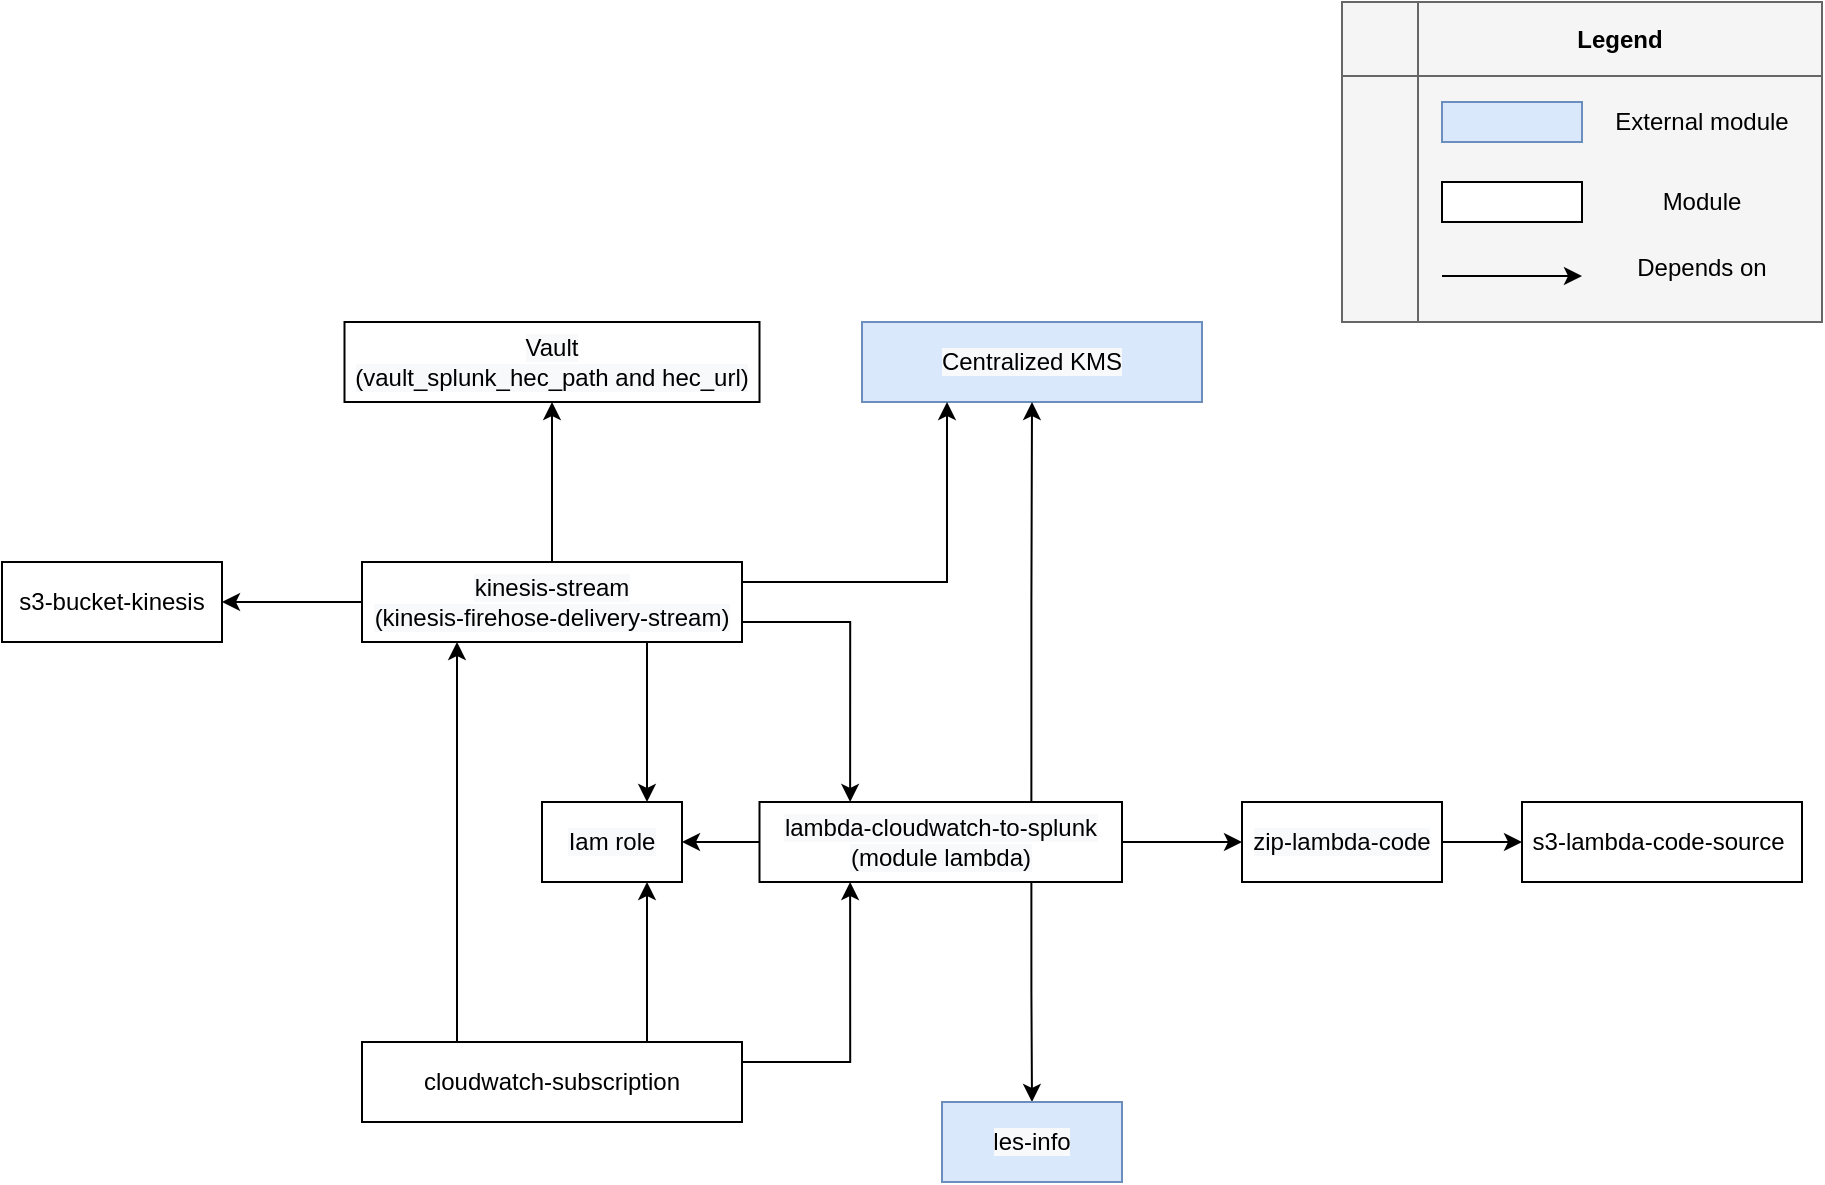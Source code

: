<mxfile version="20.2.2" type="device"><diagram id="yqrIy5OjcHsNiXut1guw" name="Page-1"><mxGraphModel dx="1373" dy="762" grid="1" gridSize="10" guides="1" tooltips="1" connect="1" arrows="1" fold="1" page="1" pageScale="1" pageWidth="1920" pageHeight="1200" math="0" shadow="0"><root><mxCell id="0"/><mxCell id="1" parent="0"/><mxCell id="iAGHvjuYsHzUWteQPhmP-10" value="" style="shape=table;startSize=0;container=1;collapsible=0;childLayout=tableLayout;fillColor=#f5f5f5;fontColor=#333333;strokeColor=#666666;" vertex="1" parent="1"><mxGeometry x="800" y="40" width="240" height="160" as="geometry"/></mxCell><mxCell id="iAGHvjuYsHzUWteQPhmP-11" value="" style="shape=tableRow;horizontal=0;startSize=0;swimlaneHead=0;swimlaneBody=0;top=0;left=0;bottom=0;right=0;collapsible=0;dropTarget=0;fillColor=none;points=[[0,0.5],[1,0.5]];portConstraint=eastwest;" vertex="1" parent="iAGHvjuYsHzUWteQPhmP-10"><mxGeometry width="240" height="37" as="geometry"/></mxCell><mxCell id="iAGHvjuYsHzUWteQPhmP-12" value="" style="shape=partialRectangle;html=1;whiteSpace=wrap;connectable=0;overflow=hidden;fillColor=none;top=0;left=0;bottom=0;right=0;pointerEvents=1;" vertex="1" parent="iAGHvjuYsHzUWteQPhmP-11"><mxGeometry width="38" height="37" as="geometry"><mxRectangle width="38" height="37" as="alternateBounds"/></mxGeometry></mxCell><mxCell id="iAGHvjuYsHzUWteQPhmP-13" value="&lt;b&gt;Legend&lt;/b&gt;" style="shape=partialRectangle;html=1;whiteSpace=wrap;connectable=0;overflow=hidden;fillColor=none;top=0;left=0;bottom=0;right=0;pointerEvents=1;" vertex="1" parent="iAGHvjuYsHzUWteQPhmP-11"><mxGeometry x="38" width="202" height="37" as="geometry"><mxRectangle width="202" height="37" as="alternateBounds"/></mxGeometry></mxCell><mxCell id="iAGHvjuYsHzUWteQPhmP-14" value="" style="shape=tableRow;horizontal=0;startSize=0;swimlaneHead=0;swimlaneBody=0;top=0;left=0;bottom=0;right=0;collapsible=0;dropTarget=0;fillColor=none;points=[[0,0.5],[1,0.5]];portConstraint=eastwest;html=1;labelPosition=right;verticalLabelPosition=top;align=left;verticalAlign=bottom;" vertex="1" parent="iAGHvjuYsHzUWteQPhmP-10"><mxGeometry y="37" width="240" height="123" as="geometry"/></mxCell><mxCell id="iAGHvjuYsHzUWteQPhmP-15" value="" style="shape=partialRectangle;html=1;whiteSpace=wrap;connectable=0;overflow=hidden;fillColor=none;top=0;left=0;bottom=0;right=0;pointerEvents=1;" vertex="1" parent="iAGHvjuYsHzUWteQPhmP-14"><mxGeometry width="38" height="123" as="geometry"><mxRectangle width="38" height="123" as="alternateBounds"/></mxGeometry></mxCell><mxCell id="iAGHvjuYsHzUWteQPhmP-16" value="" style="shape=partialRectangle;html=1;whiteSpace=wrap;connectable=0;overflow=hidden;fillColor=none;top=0;left=0;bottom=0;right=0;pointerEvents=1;" vertex="1" parent="iAGHvjuYsHzUWteQPhmP-14"><mxGeometry x="38" width="202" height="123" as="geometry"><mxRectangle width="202" height="123" as="alternateBounds"/></mxGeometry></mxCell><mxCell id="iAGHvjuYsHzUWteQPhmP-17" value="External module" style="text;html=1;strokeColor=none;fillColor=none;align=center;verticalAlign=middle;whiteSpace=wrap;rounded=0;labelBackgroundColor=none;labelBorderColor=none;" vertex="1" parent="1"><mxGeometry x="930" y="85" width="100" height="30" as="geometry"/></mxCell><mxCell id="iAGHvjuYsHzUWteQPhmP-18" value="" style="rounded=0;whiteSpace=wrap;html=1;labelBackgroundColor=none;labelBorderColor=none;fillColor=#dae8fc;strokeColor=#6c8ebf;" vertex="1" parent="1"><mxGeometry x="850" y="90" width="70" height="20" as="geometry"/></mxCell><mxCell id="iAGHvjuYsHzUWteQPhmP-19" value="" style="rounded=0;whiteSpace=wrap;html=1;labelBackgroundColor=none;labelBorderColor=none;" vertex="1" parent="1"><mxGeometry x="850" y="130" width="70" height="20" as="geometry"/></mxCell><mxCell id="iAGHvjuYsHzUWteQPhmP-20" value="Depends on" style="text;html=1;strokeColor=none;fillColor=none;align=center;verticalAlign=middle;whiteSpace=wrap;rounded=0;labelBackgroundColor=none;labelBorderColor=none;" vertex="1" parent="1"><mxGeometry x="940" y="155" width="80" height="35" as="geometry"/></mxCell><mxCell id="iAGHvjuYsHzUWteQPhmP-21" value="Module" style="text;html=1;strokeColor=none;fillColor=none;align=center;verticalAlign=middle;whiteSpace=wrap;rounded=0;labelBackgroundColor=none;labelBorderColor=none;" vertex="1" parent="1"><mxGeometry x="925" y="125" width="110" height="30" as="geometry"/></mxCell><mxCell id="iAGHvjuYsHzUWteQPhmP-51" style="edgeStyle=orthogonalEdgeStyle;rounded=0;orthogonalLoop=1;jettySize=auto;html=1;exitX=1;exitY=0.25;exitDx=0;exitDy=0;entryX=0.25;entryY=1;entryDx=0;entryDy=0;" edge="1" parent="1" source="iAGHvjuYsHzUWteQPhmP-22" target="iAGHvjuYsHzUWteQPhmP-29"><mxGeometry relative="1" as="geometry"/></mxCell><mxCell id="iAGHvjuYsHzUWteQPhmP-67" style="edgeStyle=orthogonalEdgeStyle;rounded=0;orthogonalLoop=1;jettySize=auto;html=1;exitX=0.25;exitY=0;exitDx=0;exitDy=0;entryX=0.25;entryY=1;entryDx=0;entryDy=0;" edge="1" parent="1" source="iAGHvjuYsHzUWteQPhmP-22" target="iAGHvjuYsHzUWteQPhmP-30"><mxGeometry relative="1" as="geometry"/></mxCell><mxCell id="iAGHvjuYsHzUWteQPhmP-71" style="edgeStyle=orthogonalEdgeStyle;rounded=0;orthogonalLoop=1;jettySize=auto;html=1;exitX=0.75;exitY=0;exitDx=0;exitDy=0;entryX=0.75;entryY=1;entryDx=0;entryDy=0;" edge="1" parent="1" source="iAGHvjuYsHzUWteQPhmP-22" target="iAGHvjuYsHzUWteQPhmP-26"><mxGeometry relative="1" as="geometry"/></mxCell><mxCell id="iAGHvjuYsHzUWteQPhmP-22" value="&lt;span&gt;cloudwatch-subscription&lt;/span&gt;" style="rounded=0;whiteSpace=wrap;html=1;labelBackgroundColor=none;labelBorderColor=none;" vertex="1" parent="1"><mxGeometry x="310" y="560" width="190" height="40" as="geometry"/></mxCell><mxCell id="iAGHvjuYsHzUWteQPhmP-48" style="edgeStyle=orthogonalEdgeStyle;rounded=0;orthogonalLoop=1;jettySize=auto;html=1;exitX=1;exitY=0.5;exitDx=0;exitDy=0;" edge="1" parent="1" source="iAGHvjuYsHzUWteQPhmP-24" target="iAGHvjuYsHzUWteQPhmP-36"><mxGeometry relative="1" as="geometry"/></mxCell><mxCell id="iAGHvjuYsHzUWteQPhmP-24" value="&lt;meta charset=&quot;utf-8&quot;&gt;&lt;span style=&quot;color: rgb(0, 0, 0); font-family: Helvetica; font-size: 12px; font-style: normal; font-variant-ligatures: normal; font-variant-caps: normal; font-weight: 400; letter-spacing: normal; orphans: 2; text-align: center; text-indent: 0px; text-transform: none; widows: 2; word-spacing: 0px; -webkit-text-stroke-width: 0px; background-color: rgb(248, 249, 250); text-decoration-thickness: initial; text-decoration-style: initial; text-decoration-color: initial; float: none; display: inline !important;&quot;&gt;zip-lambda-code&lt;/span&gt;" style="rounded=0;whiteSpace=wrap;html=1;labelBackgroundColor=none;labelBorderColor=none;" vertex="1" parent="1"><mxGeometry x="750" y="440" width="100" height="40" as="geometry"/></mxCell><mxCell id="iAGHvjuYsHzUWteQPhmP-25" value="&lt;meta charset=&quot;utf-8&quot;&gt;&lt;span style=&quot;color: rgb(0, 0, 0); font-family: helvetica; font-size: 12px; font-style: normal; font-weight: 400; letter-spacing: normal; text-align: center; text-indent: 0px; text-transform: none; word-spacing: 0px; background-color: rgb(248, 249, 250); display: inline; float: none;&quot;&gt;Centralized KMS&lt;/span&gt;" style="rounded=0;whiteSpace=wrap;html=1;labelBackgroundColor=none;labelBorderColor=none;fillColor=#dae8fc;strokeColor=#6c8ebf;" vertex="1" parent="1"><mxGeometry x="560" y="200" width="170" height="40" as="geometry"/></mxCell><mxCell id="iAGHvjuYsHzUWteQPhmP-26" value="&lt;meta charset=&quot;utf-8&quot;&gt;&lt;span style=&quot;color: rgb(0, 0, 0); font-family: helvetica; font-size: 12px; font-style: normal; font-weight: 400; letter-spacing: normal; text-align: center; text-indent: 0px; text-transform: none; word-spacing: 0px; background-color: rgb(248, 249, 250); display: inline; float: none;&quot;&gt;Iam role&lt;/span&gt;" style="rounded=0;whiteSpace=wrap;html=1;labelBackgroundColor=none;labelBorderColor=none;" vertex="1" parent="1"><mxGeometry x="400" y="440" width="70" height="40" as="geometry"/></mxCell><mxCell id="iAGHvjuYsHzUWteQPhmP-47" style="edgeStyle=orthogonalEdgeStyle;rounded=0;orthogonalLoop=1;jettySize=auto;html=1;exitX=1;exitY=0.5;exitDx=0;exitDy=0;entryX=0;entryY=0.5;entryDx=0;entryDy=0;" edge="1" parent="1" source="iAGHvjuYsHzUWteQPhmP-29" target="iAGHvjuYsHzUWteQPhmP-24"><mxGeometry relative="1" as="geometry"/></mxCell><mxCell id="iAGHvjuYsHzUWteQPhmP-63" style="edgeStyle=orthogonalEdgeStyle;rounded=0;orthogonalLoop=1;jettySize=auto;html=1;exitX=0;exitY=0.5;exitDx=0;exitDy=0;entryX=1;entryY=0.5;entryDx=0;entryDy=0;" edge="1" parent="1" source="iAGHvjuYsHzUWteQPhmP-29" target="iAGHvjuYsHzUWteQPhmP-26"><mxGeometry relative="1" as="geometry"/></mxCell><mxCell id="iAGHvjuYsHzUWteQPhmP-72" style="edgeStyle=orthogonalEdgeStyle;rounded=0;orthogonalLoop=1;jettySize=auto;html=1;exitX=0.75;exitY=1;exitDx=0;exitDy=0;" edge="1" parent="1" source="iAGHvjuYsHzUWteQPhmP-29" target="iAGHvjuYsHzUWteQPhmP-34"><mxGeometry relative="1" as="geometry"/></mxCell><mxCell id="iAGHvjuYsHzUWteQPhmP-75" style="edgeStyle=orthogonalEdgeStyle;rounded=0;orthogonalLoop=1;jettySize=auto;html=1;exitX=0.75;exitY=0;exitDx=0;exitDy=0;entryX=0.5;entryY=1;entryDx=0;entryDy=0;" edge="1" parent="1" source="iAGHvjuYsHzUWteQPhmP-29" target="iAGHvjuYsHzUWteQPhmP-25"><mxGeometry relative="1" as="geometry"/></mxCell><mxCell id="iAGHvjuYsHzUWteQPhmP-29" value="&lt;meta charset=&quot;utf-8&quot;&gt;&lt;span style=&quot;color: rgb(0, 0, 0); font-size: 12px; font-style: normal; font-weight: 400; letter-spacing: normal; text-align: center; text-indent: 0px; text-transform: none; word-spacing: 0px; background-color: rgb(248, 249, 250); font-family: helvetica; display: inline; float: none;&quot;&gt;lambda-cloudwatch-to-splunk&lt;/span&gt;&lt;br style=&quot;color: rgb(0, 0, 0); font-size: 12px; font-style: normal; font-weight: 400; letter-spacing: normal; text-align: center; text-indent: 0px; text-transform: none; word-spacing: 0px; background-color: rgb(248, 249, 250); font-family: helvetica;&quot;&gt;&lt;span style=&quot;color: rgb(0, 0, 0); font-size: 12px; font-style: normal; font-weight: 400; letter-spacing: normal; text-align: center; text-indent: 0px; text-transform: none; word-spacing: 0px; background-color: rgb(248, 249, 250); font-family: helvetica; display: inline; float: none;&quot;&gt;(module lambda)&lt;/span&gt;" style="rounded=0;whiteSpace=wrap;html=1;labelBackgroundColor=none;labelBorderColor=none;" vertex="1" parent="1"><mxGeometry x="508.75" y="440" width="181.25" height="40" as="geometry"/></mxCell><mxCell id="iAGHvjuYsHzUWteQPhmP-46" style="edgeStyle=orthogonalEdgeStyle;rounded=0;orthogonalLoop=1;jettySize=auto;html=1;exitX=0.5;exitY=0;exitDx=0;exitDy=0;entryX=0.5;entryY=1;entryDx=0;entryDy=0;" edge="1" parent="1" source="iAGHvjuYsHzUWteQPhmP-30" target="iAGHvjuYsHzUWteQPhmP-32"><mxGeometry relative="1" as="geometry"/></mxCell><mxCell id="iAGHvjuYsHzUWteQPhmP-50" style="edgeStyle=orthogonalEdgeStyle;rounded=0;orthogonalLoop=1;jettySize=auto;html=1;exitX=1;exitY=0.75;exitDx=0;exitDy=0;entryX=0.25;entryY=0;entryDx=0;entryDy=0;" edge="1" parent="1" source="iAGHvjuYsHzUWteQPhmP-30" target="iAGHvjuYsHzUWteQPhmP-29"><mxGeometry relative="1" as="geometry"/></mxCell><mxCell id="iAGHvjuYsHzUWteQPhmP-56" style="edgeStyle=orthogonalEdgeStyle;rounded=0;orthogonalLoop=1;jettySize=auto;html=1;exitX=0;exitY=0.5;exitDx=0;exitDy=0;entryX=1;entryY=0.5;entryDx=0;entryDy=0;" edge="1" parent="1" source="iAGHvjuYsHzUWteQPhmP-30" target="iAGHvjuYsHzUWteQPhmP-37"><mxGeometry relative="1" as="geometry"/></mxCell><mxCell id="iAGHvjuYsHzUWteQPhmP-70" style="edgeStyle=orthogonalEdgeStyle;rounded=0;orthogonalLoop=1;jettySize=auto;html=1;exitX=0.75;exitY=1;exitDx=0;exitDy=0;entryX=0.75;entryY=0;entryDx=0;entryDy=0;" edge="1" parent="1" source="iAGHvjuYsHzUWteQPhmP-30" target="iAGHvjuYsHzUWteQPhmP-26"><mxGeometry relative="1" as="geometry"/></mxCell><mxCell id="iAGHvjuYsHzUWteQPhmP-73" style="edgeStyle=orthogonalEdgeStyle;rounded=0;orthogonalLoop=1;jettySize=auto;html=1;exitX=1;exitY=0.25;exitDx=0;exitDy=0;entryX=0.25;entryY=1;entryDx=0;entryDy=0;" edge="1" parent="1" source="iAGHvjuYsHzUWteQPhmP-30" target="iAGHvjuYsHzUWteQPhmP-25"><mxGeometry relative="1" as="geometry"/></mxCell><mxCell id="iAGHvjuYsHzUWteQPhmP-30" value="&lt;meta charset=&quot;utf-8&quot;&gt;&lt;span style=&quot;color: rgb(0, 0, 0); font-family: helvetica; font-size: 12px; font-style: normal; font-weight: 400; letter-spacing: normal; text-align: center; text-indent: 0px; text-transform: none; word-spacing: 0px; background-color: rgb(248, 249, 250); display: inline; float: none;&quot;&gt;kinesis-stream&lt;/span&gt;&lt;br style=&quot;color: rgb(0, 0, 0); font-family: helvetica; font-size: 12px; font-style: normal; font-weight: 400; letter-spacing: normal; text-align: center; text-indent: 0px; text-transform: none; word-spacing: 0px; background-color: rgb(248, 249, 250);&quot;&gt;&lt;span style=&quot;color: rgb(0, 0, 0); font-family: helvetica; font-size: 12px; font-style: normal; font-weight: 400; letter-spacing: normal; text-align: center; text-indent: 0px; text-transform: none; word-spacing: 0px; background-color: rgb(248, 249, 250); display: inline; float: none;&quot;&gt;(kinesis-firehose-delivery-stream)&lt;/span&gt;" style="rounded=0;whiteSpace=wrap;html=1;labelBackgroundColor=none;labelBorderColor=none;" vertex="1" parent="1"><mxGeometry x="310" y="320" width="190" height="40" as="geometry"/></mxCell><mxCell id="iAGHvjuYsHzUWteQPhmP-32" value="&lt;span style=&quot;color: rgb(0 , 0 , 0) ; font-family: &amp;#34;helvetica&amp;#34; ; font-size: 12px ; font-style: normal ; font-weight: 400 ; letter-spacing: normal ; text-align: center ; text-indent: 0px ; text-transform: none ; word-spacing: 0px ; background-color: rgb(248 , 249 , 250) ; display: inline ; float: none&quot;&gt;Vault&lt;/span&gt;&lt;br style=&quot;color: rgb(0 , 0 , 0) ; font-family: &amp;#34;helvetica&amp;#34; ; font-size: 12px ; font-style: normal ; font-weight: 400 ; letter-spacing: normal ; text-align: center ; text-indent: 0px ; text-transform: none ; word-spacing: 0px ; background-color: rgb(248 , 249 , 250)&quot;&gt;&lt;span style=&quot;color: rgb(0 , 0 , 0) ; font-family: &amp;#34;helvetica&amp;#34; ; font-size: 12px ; font-style: normal ; font-weight: 400 ; letter-spacing: normal ; text-align: center ; text-indent: 0px ; text-transform: none ; word-spacing: 0px ; background-color: rgb(248 , 249 , 250) ; display: inline ; float: none&quot;&gt;(vault_splunk_hec_path and hec_url)&lt;/span&gt;" style="rounded=0;whiteSpace=wrap;html=1;labelBackgroundColor=none;labelBorderColor=none;" vertex="1" parent="1"><mxGeometry x="301.25" y="200" width="207.5" height="40" as="geometry"/></mxCell><mxCell id="iAGHvjuYsHzUWteQPhmP-34" value="&lt;span style=&quot;color: rgb(0, 0, 0); font-family: helvetica; font-size: 12px; font-style: normal; font-weight: 400; letter-spacing: normal; text-align: center; text-indent: 0px; text-transform: none; word-spacing: 0px; background-color: rgb(248, 249, 250); display: inline; float: none;&quot;&gt;les-info&lt;/span&gt;" style="rounded=0;whiteSpace=wrap;html=1;labelBackgroundColor=none;labelBorderColor=none;fillColor=#dae8fc;strokeColor=#6c8ebf;" vertex="1" parent="1"><mxGeometry x="600" y="590" width="90" height="40" as="geometry"/></mxCell><mxCell id="iAGHvjuYsHzUWteQPhmP-36" value="s3-lambda-code-source&amp;nbsp;" style="rounded=0;whiteSpace=wrap;html=1;labelBackgroundColor=none;labelBorderColor=none;" vertex="1" parent="1"><mxGeometry x="890" y="440" width="140" height="40" as="geometry"/></mxCell><mxCell id="iAGHvjuYsHzUWteQPhmP-37" value="&lt;br&gt;&lt;br&gt;s3-bucket-kinesis&lt;br&gt;&lt;br&gt;&lt;span style=&quot;color: rgba(0, 0, 0, 0); font-family: monospace; font-size: 0px; text-align: start;&quot;&gt;%3CmxGraphModel%3E%3Croot%3E%3CmxCell%20id%3D%220%22%2F%3E%3CmxCell%20id%3D%221%22%20parent%3D%220%22%2F%3E%3CmxCell%20id%3D%222%22%20value%3D%22s3-bucket-kinesis%26lt%3Bbr%26gt%3B%26lt%3Bbr%26gt%3Bs3-lambda-code-source%20(zip-lambda-code)%22%20style%3D%22rounded%3D0%3BwhiteSpace%3Dwrap%3Bhtml%3D1%3BlabelBackgroundColor%3Dnone%3BlabelBorderColor%3Dnone%3B%22%20vertex%3D%221%22%20parent%3D%221%22%3E%3CmxGeometry%20x%3D%22560%22%20y%3D%22280%22%20width%3D%22160%22%20height%3D%2280%22%20as%3D%22geometry%22%2F%3E%3C%2FmxCell%3E%3C%2Froot%3E%3C%2FmxGraphModel%3E&lt;/span&gt;" style="rounded=0;whiteSpace=wrap;html=1;labelBackgroundColor=none;labelBorderColor=none;" vertex="1" parent="1"><mxGeometry x="130" y="320" width="110" height="40" as="geometry"/></mxCell><mxCell id="iAGHvjuYsHzUWteQPhmP-40" value="" style="endArrow=classic;html=1;rounded=0;" edge="1" parent="1"><mxGeometry width="50" height="50" relative="1" as="geometry"><mxPoint x="850" y="177" as="sourcePoint"/><mxPoint x="920" y="177" as="targetPoint"/></mxGeometry></mxCell></root></mxGraphModel></diagram></mxfile>